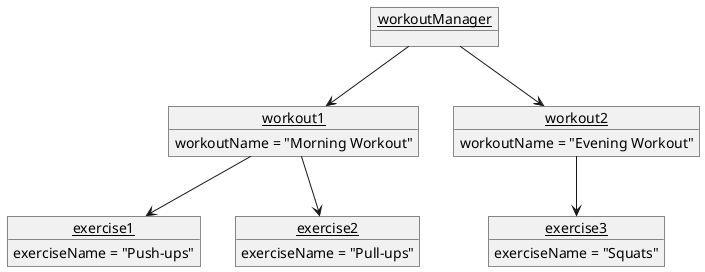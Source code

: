 @startuml
skinparam classAttributeIconSize 0
skinparam style strictuml
object workout1 {
  workoutName = "Morning Workout"
}

object workout2 {
  workoutName = "Evening Workout"
}

object exercise1 {
  exerciseName = "Push-ups"
}

object exercise2 {
  exerciseName = "Pull-ups"
}

object exercise3 {
  exerciseName = "Squats"
}

object workoutManager {
}

workout1 --> exercise1
workout1 --> exercise2
workout2 --> exercise3
workoutManager --> workout1
workoutManager --> workout2

@enduml